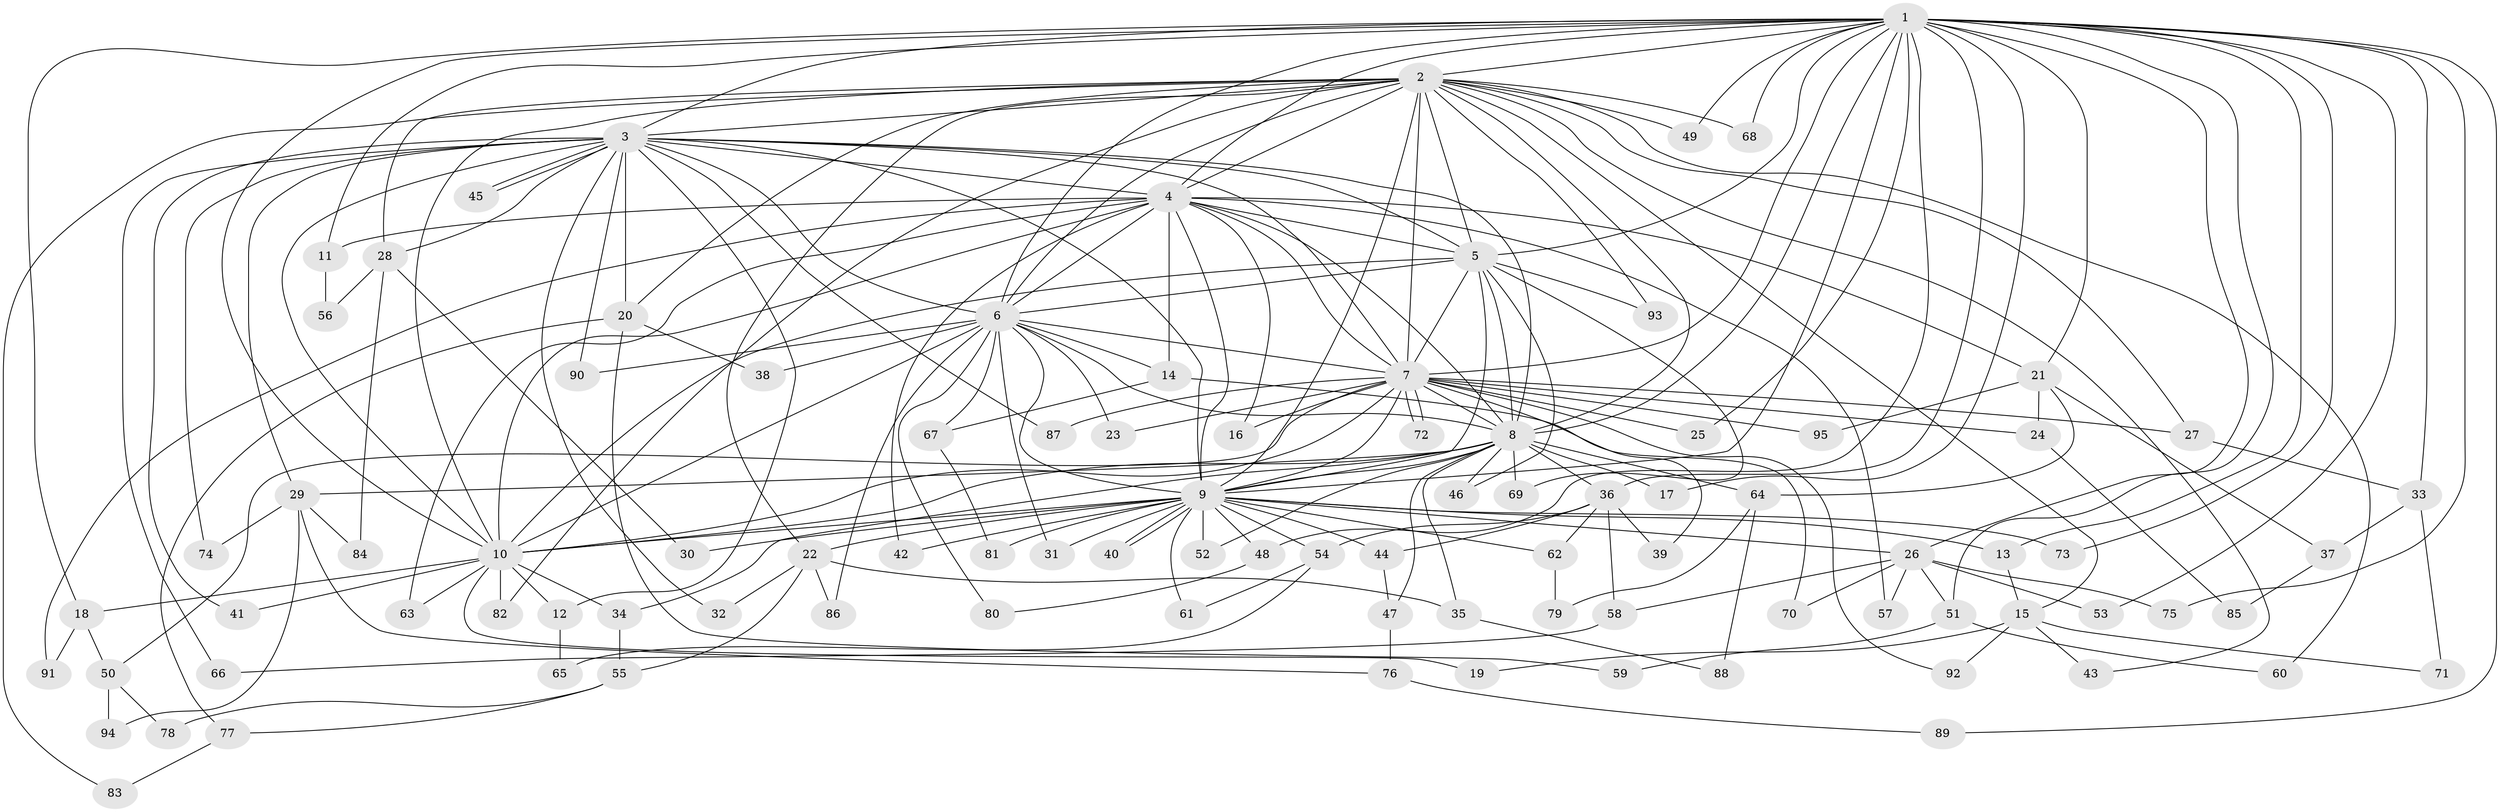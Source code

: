 // coarse degree distribution, {22: 0.014492753623188406, 20: 0.014492753623188406, 16: 0.014492753623188406, 15: 0.014492753623188406, 18: 0.014492753623188406, 14: 0.014492753623188406, 19: 0.014492753623188406, 17: 0.014492753623188406, 21: 0.014492753623188406, 3: 0.14492753623188406, 4: 0.057971014492753624, 5: 0.07246376811594203, 2: 0.5217391304347826, 6: 0.028985507246376812, 7: 0.028985507246376812, 9: 0.014492753623188406}
// Generated by graph-tools (version 1.1) at 2025/51/02/27/25 19:51:44]
// undirected, 95 vertices, 215 edges
graph export_dot {
graph [start="1"]
  node [color=gray90,style=filled];
  1;
  2;
  3;
  4;
  5;
  6;
  7;
  8;
  9;
  10;
  11;
  12;
  13;
  14;
  15;
  16;
  17;
  18;
  19;
  20;
  21;
  22;
  23;
  24;
  25;
  26;
  27;
  28;
  29;
  30;
  31;
  32;
  33;
  34;
  35;
  36;
  37;
  38;
  39;
  40;
  41;
  42;
  43;
  44;
  45;
  46;
  47;
  48;
  49;
  50;
  51;
  52;
  53;
  54;
  55;
  56;
  57;
  58;
  59;
  60;
  61;
  62;
  63;
  64;
  65;
  66;
  67;
  68;
  69;
  70;
  71;
  72;
  73;
  74;
  75;
  76;
  77;
  78;
  79;
  80;
  81;
  82;
  83;
  84;
  85;
  86;
  87;
  88;
  89;
  90;
  91;
  92;
  93;
  94;
  95;
  1 -- 2;
  1 -- 3;
  1 -- 4;
  1 -- 5;
  1 -- 6;
  1 -- 7;
  1 -- 8;
  1 -- 9;
  1 -- 10;
  1 -- 11;
  1 -- 13;
  1 -- 17;
  1 -- 18;
  1 -- 21;
  1 -- 25;
  1 -- 26;
  1 -- 33;
  1 -- 36;
  1 -- 48;
  1 -- 49;
  1 -- 51;
  1 -- 53;
  1 -- 68;
  1 -- 73;
  1 -- 75;
  1 -- 89;
  2 -- 3;
  2 -- 4;
  2 -- 5;
  2 -- 6;
  2 -- 7;
  2 -- 8;
  2 -- 9;
  2 -- 10;
  2 -- 15;
  2 -- 20;
  2 -- 22;
  2 -- 27;
  2 -- 28;
  2 -- 43;
  2 -- 49;
  2 -- 60;
  2 -- 68;
  2 -- 82;
  2 -- 83;
  2 -- 93;
  3 -- 4;
  3 -- 5;
  3 -- 6;
  3 -- 7;
  3 -- 8;
  3 -- 9;
  3 -- 10;
  3 -- 12;
  3 -- 20;
  3 -- 28;
  3 -- 29;
  3 -- 32;
  3 -- 41;
  3 -- 45;
  3 -- 45;
  3 -- 66;
  3 -- 74;
  3 -- 87;
  3 -- 90;
  4 -- 5;
  4 -- 6;
  4 -- 7;
  4 -- 8;
  4 -- 9;
  4 -- 10;
  4 -- 11;
  4 -- 14;
  4 -- 16;
  4 -- 21;
  4 -- 42;
  4 -- 57;
  4 -- 63;
  4 -- 91;
  5 -- 6;
  5 -- 7;
  5 -- 8;
  5 -- 9;
  5 -- 10;
  5 -- 46;
  5 -- 69;
  5 -- 93;
  6 -- 7;
  6 -- 8;
  6 -- 9;
  6 -- 10;
  6 -- 14;
  6 -- 23;
  6 -- 31;
  6 -- 38;
  6 -- 67;
  6 -- 80;
  6 -- 86;
  6 -- 90;
  7 -- 8;
  7 -- 9;
  7 -- 10;
  7 -- 16;
  7 -- 23;
  7 -- 24;
  7 -- 25;
  7 -- 27;
  7 -- 39;
  7 -- 50;
  7 -- 72;
  7 -- 72;
  7 -- 87;
  7 -- 92;
  7 -- 95;
  8 -- 9;
  8 -- 10;
  8 -- 17;
  8 -- 29;
  8 -- 34;
  8 -- 35;
  8 -- 36;
  8 -- 46;
  8 -- 47;
  8 -- 52;
  8 -- 64;
  8 -- 69;
  9 -- 10;
  9 -- 13;
  9 -- 22;
  9 -- 26;
  9 -- 30;
  9 -- 31;
  9 -- 40;
  9 -- 40;
  9 -- 42;
  9 -- 44;
  9 -- 48;
  9 -- 52;
  9 -- 54;
  9 -- 61;
  9 -- 62;
  9 -- 73;
  9 -- 81;
  10 -- 12;
  10 -- 18;
  10 -- 19;
  10 -- 34;
  10 -- 41;
  10 -- 63;
  10 -- 82;
  11 -- 56;
  12 -- 65;
  13 -- 15;
  14 -- 67;
  14 -- 70;
  15 -- 19;
  15 -- 43;
  15 -- 71;
  15 -- 92;
  18 -- 50;
  18 -- 91;
  20 -- 38;
  20 -- 59;
  20 -- 77;
  21 -- 24;
  21 -- 37;
  21 -- 64;
  21 -- 95;
  22 -- 32;
  22 -- 35;
  22 -- 55;
  22 -- 86;
  24 -- 85;
  26 -- 51;
  26 -- 53;
  26 -- 57;
  26 -- 58;
  26 -- 70;
  26 -- 75;
  27 -- 33;
  28 -- 30;
  28 -- 56;
  28 -- 84;
  29 -- 74;
  29 -- 76;
  29 -- 84;
  29 -- 94;
  33 -- 37;
  33 -- 71;
  34 -- 55;
  35 -- 88;
  36 -- 39;
  36 -- 44;
  36 -- 54;
  36 -- 58;
  36 -- 62;
  37 -- 85;
  44 -- 47;
  47 -- 76;
  48 -- 80;
  50 -- 78;
  50 -- 94;
  51 -- 59;
  51 -- 60;
  54 -- 61;
  54 -- 65;
  55 -- 77;
  55 -- 78;
  58 -- 66;
  62 -- 79;
  64 -- 79;
  64 -- 88;
  67 -- 81;
  76 -- 89;
  77 -- 83;
}
